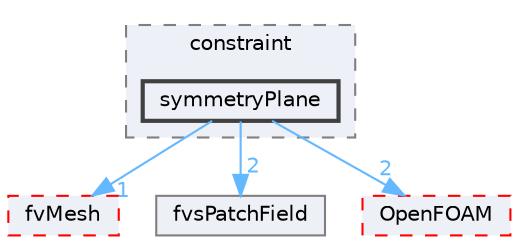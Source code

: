digraph "src/finiteVolume/fields/fvsPatchFields/constraint/symmetryPlane"
{
 // LATEX_PDF_SIZE
  bgcolor="transparent";
  edge [fontname=Helvetica,fontsize=10,labelfontname=Helvetica,labelfontsize=10];
  node [fontname=Helvetica,fontsize=10,shape=box,height=0.2,width=0.4];
  compound=true
  subgraph clusterdir_d3657b0b23136d928b995b4c42c4ccd9 {
    graph [ bgcolor="#edf0f7", pencolor="grey50", label="constraint", fontname=Helvetica,fontsize=10 style="filled,dashed", URL="dir_d3657b0b23136d928b995b4c42c4ccd9.html",tooltip=""]
  dir_bce5698a88b52b66adbc50995e7c3146 [label="symmetryPlane", fillcolor="#edf0f7", color="grey25", style="filled,bold", URL="dir_bce5698a88b52b66adbc50995e7c3146.html",tooltip=""];
  }
  dir_c382fa095c9c33d8673c0dd60aaef275 [label="fvMesh", fillcolor="#edf0f7", color="red", style="filled,dashed", URL="dir_c382fa095c9c33d8673c0dd60aaef275.html",tooltip=""];
  dir_f8fc54ccdbdfd051989b9c9b77557e92 [label="fvsPatchField", fillcolor="#edf0f7", color="grey50", style="filled", URL="dir_f8fc54ccdbdfd051989b9c9b77557e92.html",tooltip=""];
  dir_c5473ff19b20e6ec4dfe5c310b3778a8 [label="OpenFOAM", fillcolor="#edf0f7", color="red", style="filled,dashed", URL="dir_c5473ff19b20e6ec4dfe5c310b3778a8.html",tooltip=""];
  dir_bce5698a88b52b66adbc50995e7c3146->dir_c382fa095c9c33d8673c0dd60aaef275 [headlabel="1", labeldistance=1.5 headhref="dir_003925_001544.html" href="dir_003925_001544.html" color="steelblue1" fontcolor="steelblue1"];
  dir_bce5698a88b52b66adbc50995e7c3146->dir_c5473ff19b20e6ec4dfe5c310b3778a8 [headlabel="2", labeldistance=1.5 headhref="dir_003925_002695.html" href="dir_003925_002695.html" color="steelblue1" fontcolor="steelblue1"];
  dir_bce5698a88b52b66adbc50995e7c3146->dir_f8fc54ccdbdfd051989b9c9b77557e92 [headlabel="2", labeldistance=1.5 headhref="dir_003925_001572.html" href="dir_003925_001572.html" color="steelblue1" fontcolor="steelblue1"];
}
